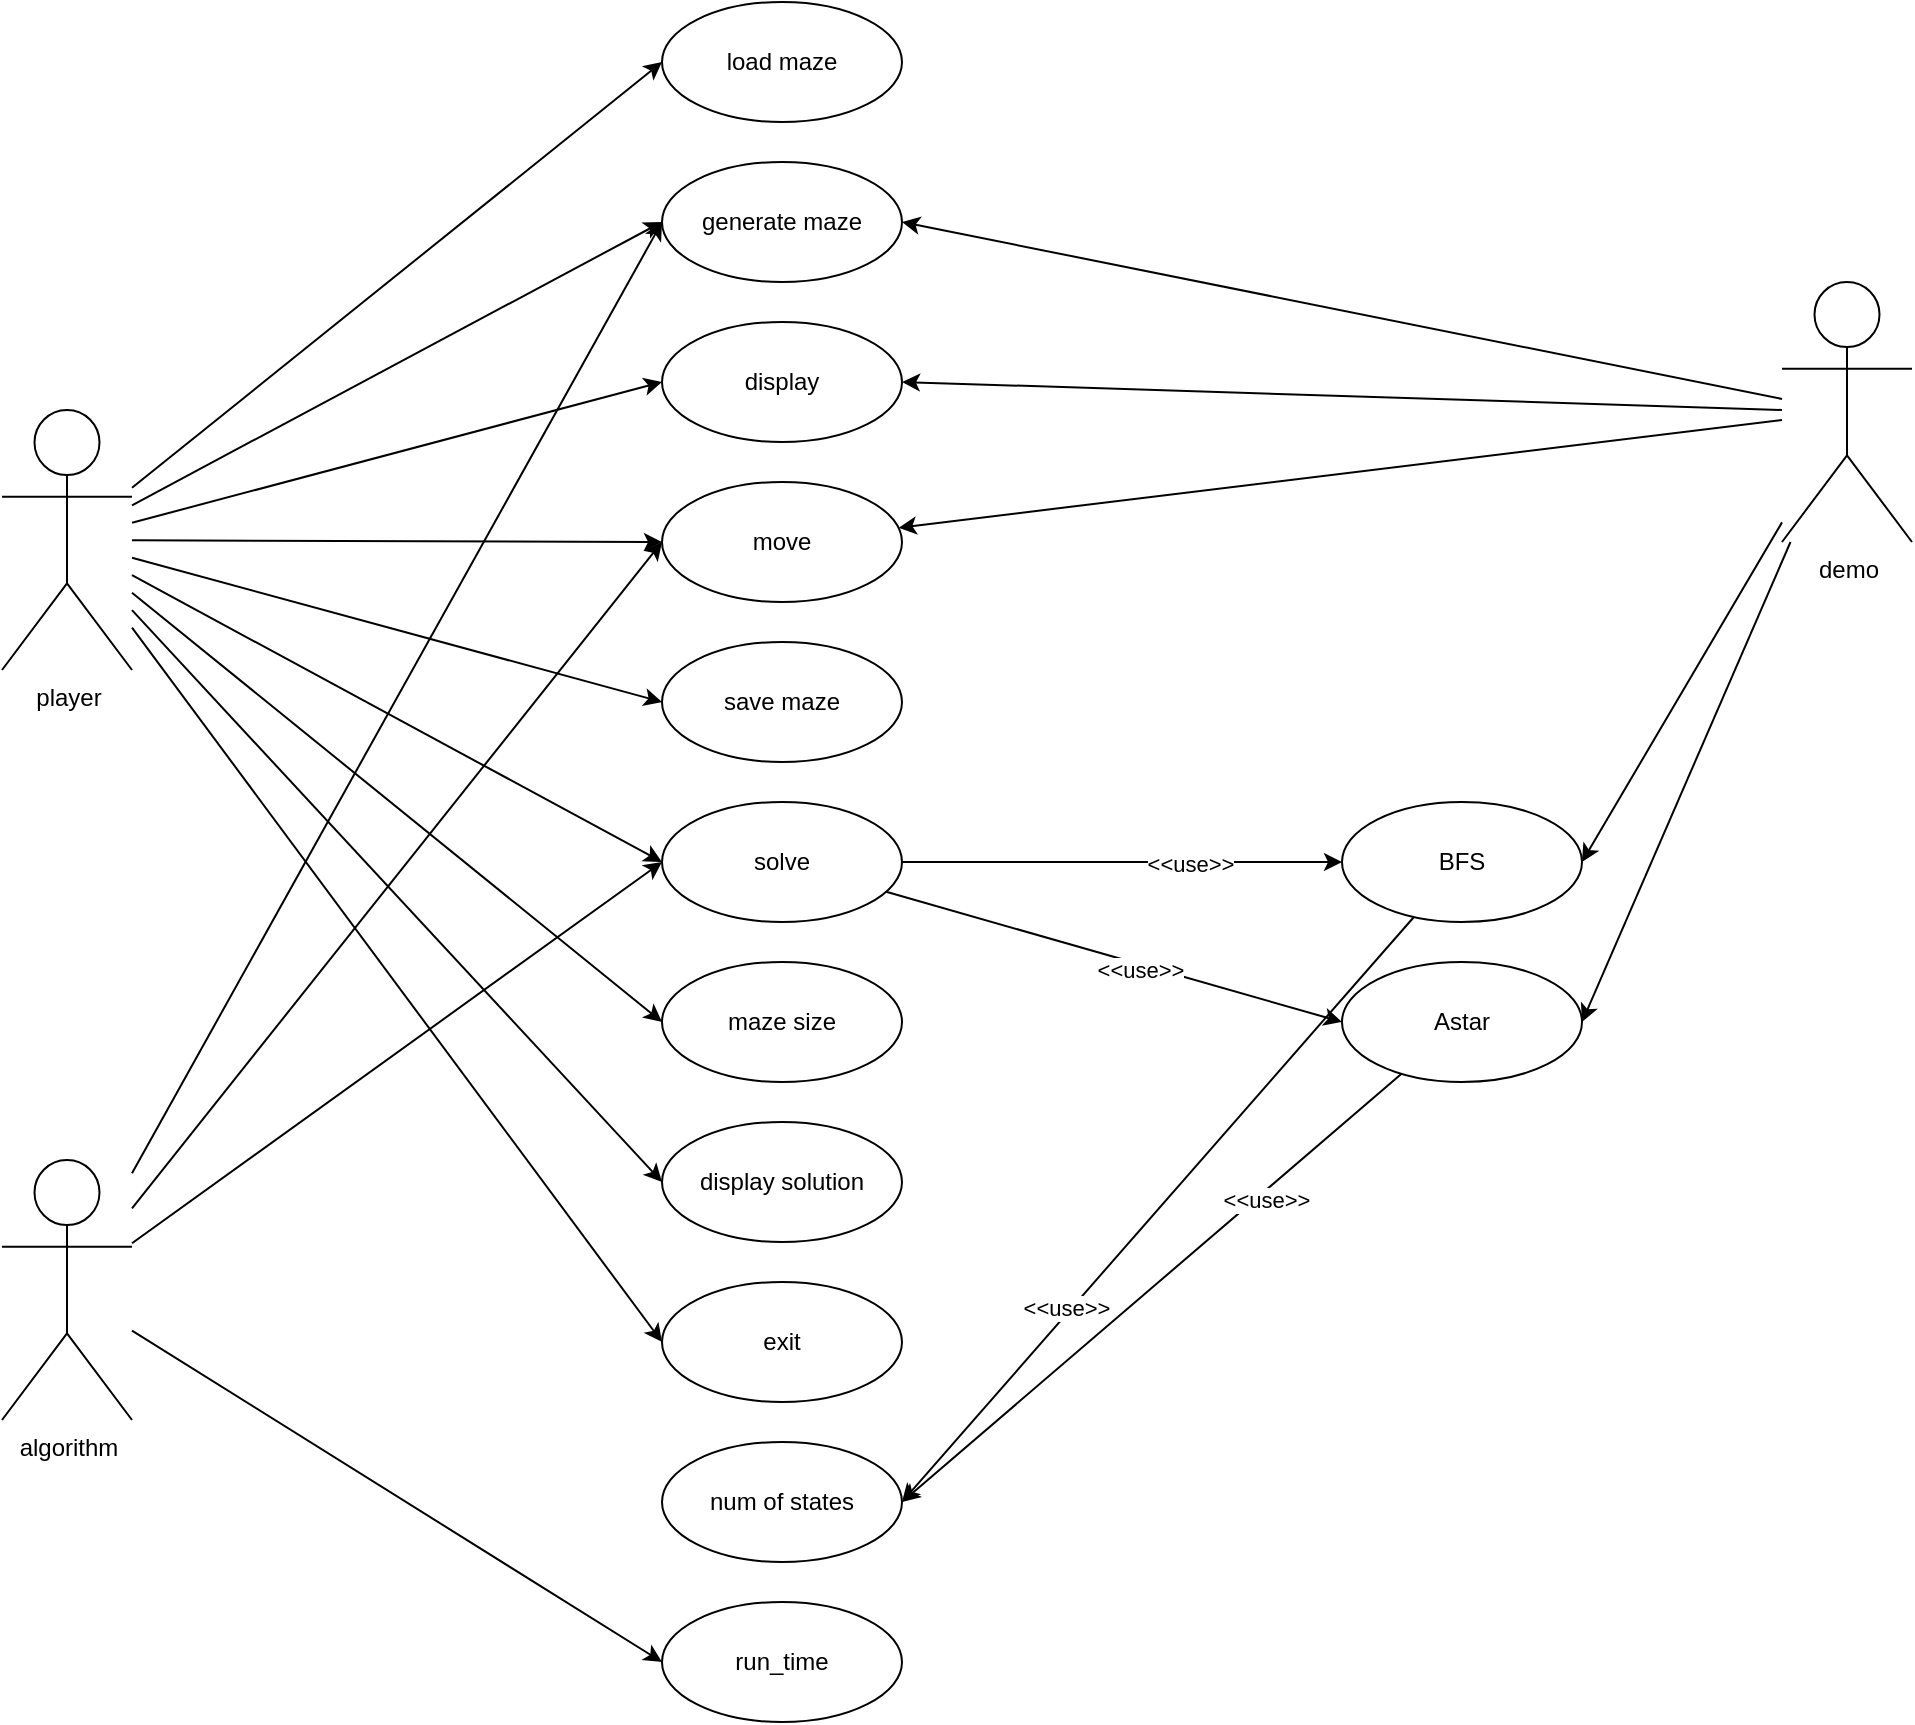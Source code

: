 <mxfile version="21.6.5" type="device">
  <diagram name="‫עמוד-1‬" id="6LqjEw12jcSzKNV3xLup">
    <mxGraphModel dx="1363" dy="763" grid="1" gridSize="10" guides="1" tooltips="1" connect="1" arrows="1" fold="1" page="1" pageScale="1" pageWidth="827" pageHeight="1169" math="0" shadow="0">
      <root>
        <mxCell id="0" />
        <mxCell id="1" parent="0" />
        <mxCell id="CtcOnsRTVEBMsThImPpr-12" style="rounded=0;orthogonalLoop=1;jettySize=auto;html=1;entryX=0;entryY=0.5;entryDx=0;entryDy=0;" edge="1" parent="1" source="CtcOnsRTVEBMsThImPpr-1" target="CtcOnsRTVEBMsThImPpr-7">
          <mxGeometry relative="1" as="geometry" />
        </mxCell>
        <mxCell id="CtcOnsRTVEBMsThImPpr-13" style="rounded=0;orthogonalLoop=1;jettySize=auto;html=1;entryX=0;entryY=0.5;entryDx=0;entryDy=0;" edge="1" parent="1" source="CtcOnsRTVEBMsThImPpr-1" target="CtcOnsRTVEBMsThImPpr-3">
          <mxGeometry relative="1" as="geometry" />
        </mxCell>
        <mxCell id="CtcOnsRTVEBMsThImPpr-14" style="rounded=0;orthogonalLoop=1;jettySize=auto;html=1;entryX=0;entryY=0.5;entryDx=0;entryDy=0;" edge="1" parent="1" source="CtcOnsRTVEBMsThImPpr-1" target="CtcOnsRTVEBMsThImPpr-4">
          <mxGeometry relative="1" as="geometry" />
        </mxCell>
        <mxCell id="CtcOnsRTVEBMsThImPpr-15" style="rounded=0;orthogonalLoop=1;jettySize=auto;html=1;entryX=0;entryY=0.5;entryDx=0;entryDy=0;" edge="1" parent="1" source="CtcOnsRTVEBMsThImPpr-1" target="CtcOnsRTVEBMsThImPpr-5">
          <mxGeometry relative="1" as="geometry" />
        </mxCell>
        <mxCell id="CtcOnsRTVEBMsThImPpr-16" style="rounded=0;orthogonalLoop=1;jettySize=auto;html=1;entryX=0;entryY=0.5;entryDx=0;entryDy=0;" edge="1" parent="1" source="CtcOnsRTVEBMsThImPpr-1" target="CtcOnsRTVEBMsThImPpr-6">
          <mxGeometry relative="1" as="geometry" />
        </mxCell>
        <mxCell id="CtcOnsRTVEBMsThImPpr-17" style="rounded=0;orthogonalLoop=1;jettySize=auto;html=1;entryX=0;entryY=0.5;entryDx=0;entryDy=0;" edge="1" parent="1" source="CtcOnsRTVEBMsThImPpr-1" target="CtcOnsRTVEBMsThImPpr-10">
          <mxGeometry relative="1" as="geometry" />
        </mxCell>
        <mxCell id="CtcOnsRTVEBMsThImPpr-18" style="rounded=0;orthogonalLoop=1;jettySize=auto;html=1;entryX=0;entryY=0.5;entryDx=0;entryDy=0;" edge="1" parent="1" source="CtcOnsRTVEBMsThImPpr-1" target="CtcOnsRTVEBMsThImPpr-8">
          <mxGeometry relative="1" as="geometry" />
        </mxCell>
        <mxCell id="CtcOnsRTVEBMsThImPpr-19" style="rounded=0;orthogonalLoop=1;jettySize=auto;html=1;entryX=0;entryY=0.5;entryDx=0;entryDy=0;" edge="1" parent="1" source="CtcOnsRTVEBMsThImPpr-1" target="CtcOnsRTVEBMsThImPpr-9">
          <mxGeometry relative="1" as="geometry" />
        </mxCell>
        <mxCell id="CtcOnsRTVEBMsThImPpr-38" style="rounded=0;orthogonalLoop=1;jettySize=auto;html=1;entryX=0;entryY=0.5;entryDx=0;entryDy=0;" edge="1" parent="1" source="CtcOnsRTVEBMsThImPpr-1" target="CtcOnsRTVEBMsThImPpr-37">
          <mxGeometry relative="1" as="geometry" />
        </mxCell>
        <mxCell id="CtcOnsRTVEBMsThImPpr-1" value="player" style="shape=umlActor;verticalLabelPosition=bottom;verticalAlign=top;html=1;outlineConnect=0;" vertex="1" parent="1">
          <mxGeometry x="10" y="284" width="65" height="130" as="geometry" />
        </mxCell>
        <mxCell id="CtcOnsRTVEBMsThImPpr-3" value="generate maze" style="ellipse;whiteSpace=wrap;html=1;" vertex="1" parent="1">
          <mxGeometry x="340" y="160" width="120" height="60" as="geometry" />
        </mxCell>
        <mxCell id="CtcOnsRTVEBMsThImPpr-4" value="display" style="ellipse;whiteSpace=wrap;html=1;" vertex="1" parent="1">
          <mxGeometry x="340" y="240" width="120" height="60" as="geometry" />
        </mxCell>
        <mxCell id="CtcOnsRTVEBMsThImPpr-5" value="move" style="ellipse;whiteSpace=wrap;html=1;" vertex="1" parent="1">
          <mxGeometry x="340" y="320" width="120" height="60" as="geometry" />
        </mxCell>
        <mxCell id="CtcOnsRTVEBMsThImPpr-6" value="save maze" style="ellipse;whiteSpace=wrap;html=1;" vertex="1" parent="1">
          <mxGeometry x="340" y="400" width="120" height="60" as="geometry" />
        </mxCell>
        <mxCell id="CtcOnsRTVEBMsThImPpr-7" value="load maze" style="ellipse;whiteSpace=wrap;html=1;" vertex="1" parent="1">
          <mxGeometry x="340" y="80" width="120" height="60" as="geometry" />
        </mxCell>
        <mxCell id="CtcOnsRTVEBMsThImPpr-8" value="display solution" style="ellipse;whiteSpace=wrap;html=1;" vertex="1" parent="1">
          <mxGeometry x="340" y="640" width="120" height="60" as="geometry" />
        </mxCell>
        <mxCell id="CtcOnsRTVEBMsThImPpr-9" value="exit" style="ellipse;whiteSpace=wrap;html=1;" vertex="1" parent="1">
          <mxGeometry x="340" y="720" width="120" height="60" as="geometry" />
        </mxCell>
        <mxCell id="CtcOnsRTVEBMsThImPpr-10" value="maze size" style="ellipse;whiteSpace=wrap;html=1;" vertex="1" parent="1">
          <mxGeometry x="340" y="560" width="120" height="60" as="geometry" />
        </mxCell>
        <mxCell id="CtcOnsRTVEBMsThImPpr-31" style="rounded=0;orthogonalLoop=1;jettySize=auto;html=1;entryX=1;entryY=0.5;entryDx=0;entryDy=0;" edge="1" parent="1" source="CtcOnsRTVEBMsThImPpr-27" target="CtcOnsRTVEBMsThImPpr-3">
          <mxGeometry relative="1" as="geometry" />
        </mxCell>
        <mxCell id="CtcOnsRTVEBMsThImPpr-32" style="rounded=0;orthogonalLoop=1;jettySize=auto;html=1;entryX=1;entryY=0.5;entryDx=0;entryDy=0;" edge="1" parent="1" source="CtcOnsRTVEBMsThImPpr-27" target="CtcOnsRTVEBMsThImPpr-4">
          <mxGeometry relative="1" as="geometry" />
        </mxCell>
        <mxCell id="CtcOnsRTVEBMsThImPpr-35" style="rounded=0;orthogonalLoop=1;jettySize=auto;html=1;entryX=1;entryY=0.5;entryDx=0;entryDy=0;" edge="1" parent="1" source="CtcOnsRTVEBMsThImPpr-27" target="CtcOnsRTVEBMsThImPpr-33">
          <mxGeometry relative="1" as="geometry" />
        </mxCell>
        <mxCell id="CtcOnsRTVEBMsThImPpr-36" style="rounded=0;orthogonalLoop=1;jettySize=auto;html=1;entryX=1;entryY=0.5;entryDx=0;entryDy=0;" edge="1" parent="1" source="CtcOnsRTVEBMsThImPpr-27" target="CtcOnsRTVEBMsThImPpr-34">
          <mxGeometry relative="1" as="geometry" />
        </mxCell>
        <mxCell id="CtcOnsRTVEBMsThImPpr-60" style="rounded=0;orthogonalLoop=1;jettySize=auto;html=1;" edge="1" parent="1" source="CtcOnsRTVEBMsThImPpr-27" target="CtcOnsRTVEBMsThImPpr-5">
          <mxGeometry relative="1" as="geometry" />
        </mxCell>
        <mxCell id="CtcOnsRTVEBMsThImPpr-27" value="demo" style="shape=umlActor;verticalLabelPosition=bottom;verticalAlign=top;html=1;outlineConnect=0;" vertex="1" parent="1">
          <mxGeometry x="900" y="220" width="65" height="130" as="geometry" />
        </mxCell>
        <mxCell id="CtcOnsRTVEBMsThImPpr-55" style="rounded=0;orthogonalLoop=1;jettySize=auto;html=1;entryX=1;entryY=0.5;entryDx=0;entryDy=0;" edge="1" parent="1" source="CtcOnsRTVEBMsThImPpr-33" target="CtcOnsRTVEBMsThImPpr-50">
          <mxGeometry relative="1" as="geometry" />
        </mxCell>
        <mxCell id="CtcOnsRTVEBMsThImPpr-57" value="&amp;lt;&amp;lt;use&amp;gt;&amp;gt;" style="edgeLabel;html=1;align=center;verticalAlign=middle;resizable=0;points=[];" vertex="1" connectable="0" parent="CtcOnsRTVEBMsThImPpr-55">
          <mxGeometry x="0.346" y="-3" relative="1" as="geometry">
            <mxPoint as="offset" />
          </mxGeometry>
        </mxCell>
        <mxCell id="CtcOnsRTVEBMsThImPpr-33" value="BFS" style="ellipse;whiteSpace=wrap;html=1;" vertex="1" parent="1">
          <mxGeometry x="680" y="480" width="120" height="60" as="geometry" />
        </mxCell>
        <mxCell id="CtcOnsRTVEBMsThImPpr-56" style="rounded=0;orthogonalLoop=1;jettySize=auto;html=1;entryX=1;entryY=0.5;entryDx=0;entryDy=0;" edge="1" parent="1" source="CtcOnsRTVEBMsThImPpr-34" target="CtcOnsRTVEBMsThImPpr-50">
          <mxGeometry relative="1" as="geometry" />
        </mxCell>
        <mxCell id="CtcOnsRTVEBMsThImPpr-58" value="&amp;lt;&amp;lt;use&amp;gt;&amp;gt;" style="edgeLabel;html=1;align=center;verticalAlign=middle;resizable=0;points=[];" vertex="1" connectable="0" parent="CtcOnsRTVEBMsThImPpr-56">
          <mxGeometry x="-0.437" y="4" relative="1" as="geometry">
            <mxPoint as="offset" />
          </mxGeometry>
        </mxCell>
        <mxCell id="CtcOnsRTVEBMsThImPpr-34" value="Astar" style="ellipse;whiteSpace=wrap;html=1;" vertex="1" parent="1">
          <mxGeometry x="680" y="560" width="120" height="60" as="geometry" />
        </mxCell>
        <mxCell id="CtcOnsRTVEBMsThImPpr-39" style="rounded=0;orthogonalLoop=1;jettySize=auto;html=1;entryX=0;entryY=0.5;entryDx=0;entryDy=0;" edge="1" parent="1" source="CtcOnsRTVEBMsThImPpr-37" target="CtcOnsRTVEBMsThImPpr-33">
          <mxGeometry relative="1" as="geometry" />
        </mxCell>
        <mxCell id="CtcOnsRTVEBMsThImPpr-41" value="&amp;lt;&amp;lt;use&amp;gt;&amp;gt;" style="edgeLabel;html=1;align=center;verticalAlign=middle;resizable=0;points=[];" vertex="1" connectable="0" parent="CtcOnsRTVEBMsThImPpr-39">
          <mxGeometry x="0.31" y="-1" relative="1" as="geometry">
            <mxPoint as="offset" />
          </mxGeometry>
        </mxCell>
        <mxCell id="CtcOnsRTVEBMsThImPpr-40" style="rounded=0;orthogonalLoop=1;jettySize=auto;html=1;entryX=0;entryY=0.5;entryDx=0;entryDy=0;" edge="1" parent="1" source="CtcOnsRTVEBMsThImPpr-37" target="CtcOnsRTVEBMsThImPpr-34">
          <mxGeometry relative="1" as="geometry" />
        </mxCell>
        <mxCell id="CtcOnsRTVEBMsThImPpr-42" value="&amp;lt;&amp;lt;use&amp;gt;&amp;gt;" style="edgeLabel;html=1;align=center;verticalAlign=middle;resizable=0;points=[];" vertex="1" connectable="0" parent="CtcOnsRTVEBMsThImPpr-40">
          <mxGeometry x="0.116" y="-3" relative="1" as="geometry">
            <mxPoint as="offset" />
          </mxGeometry>
        </mxCell>
        <mxCell id="CtcOnsRTVEBMsThImPpr-37" value="solve" style="ellipse;whiteSpace=wrap;html=1;" vertex="1" parent="1">
          <mxGeometry x="340" y="480" width="120" height="60" as="geometry" />
        </mxCell>
        <mxCell id="CtcOnsRTVEBMsThImPpr-50" value="num of states" style="ellipse;whiteSpace=wrap;html=1;" vertex="1" parent="1">
          <mxGeometry x="340" y="800" width="120" height="60" as="geometry" />
        </mxCell>
        <mxCell id="CtcOnsRTVEBMsThImPpr-68" style="rounded=0;orthogonalLoop=1;jettySize=auto;html=1;entryX=0;entryY=0.5;entryDx=0;entryDy=0;" edge="1" parent="1" source="CtcOnsRTVEBMsThImPpr-59" target="CtcOnsRTVEBMsThImPpr-37">
          <mxGeometry relative="1" as="geometry" />
        </mxCell>
        <mxCell id="CtcOnsRTVEBMsThImPpr-69" style="rounded=0;orthogonalLoop=1;jettySize=auto;html=1;entryX=0;entryY=0.5;entryDx=0;entryDy=0;" edge="1" parent="1" source="CtcOnsRTVEBMsThImPpr-59" target="CtcOnsRTVEBMsThImPpr-5">
          <mxGeometry relative="1" as="geometry" />
        </mxCell>
        <mxCell id="CtcOnsRTVEBMsThImPpr-70" style="rounded=0;orthogonalLoop=1;jettySize=auto;html=1;entryX=0;entryY=0.5;entryDx=0;entryDy=0;" edge="1" parent="1" source="CtcOnsRTVEBMsThImPpr-59" target="CtcOnsRTVEBMsThImPpr-3">
          <mxGeometry relative="1" as="geometry" />
        </mxCell>
        <mxCell id="CtcOnsRTVEBMsThImPpr-73" style="rounded=0;orthogonalLoop=1;jettySize=auto;html=1;entryX=0;entryY=0.5;entryDx=0;entryDy=0;" edge="1" parent="1" source="CtcOnsRTVEBMsThImPpr-59" target="CtcOnsRTVEBMsThImPpr-72">
          <mxGeometry relative="1" as="geometry" />
        </mxCell>
        <mxCell id="CtcOnsRTVEBMsThImPpr-59" value="algorithm" style="shape=umlActor;verticalLabelPosition=bottom;verticalAlign=top;html=1;outlineConnect=0;" vertex="1" parent="1">
          <mxGeometry x="10" y="659" width="65" height="130" as="geometry" />
        </mxCell>
        <mxCell id="CtcOnsRTVEBMsThImPpr-72" value="run_time" style="ellipse;whiteSpace=wrap;html=1;" vertex="1" parent="1">
          <mxGeometry x="340" y="880" width="120" height="60" as="geometry" />
        </mxCell>
      </root>
    </mxGraphModel>
  </diagram>
</mxfile>

